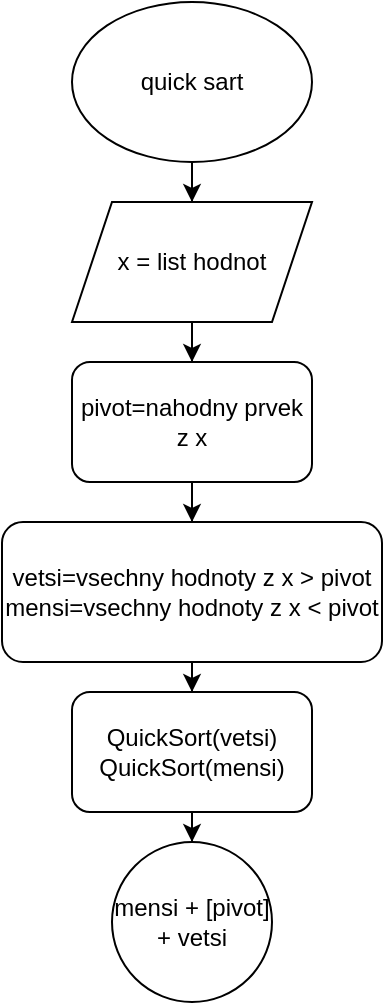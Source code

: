<mxfile version="24.8.0">
  <diagram name="Page-1" id="asgzvyEV-3q-9yrG_ix3">
    <mxGraphModel dx="860" dy="354" grid="1" gridSize="10" guides="1" tooltips="1" connect="1" arrows="1" fold="1" page="1" pageScale="1" pageWidth="827" pageHeight="1169" math="0" shadow="0">
      <root>
        <mxCell id="0" />
        <mxCell id="1" parent="0" />
        <mxCell id="ZBo6eiu9fOL0EE9gH0sn-4" style="edgeStyle=orthogonalEdgeStyle;rounded=0;orthogonalLoop=1;jettySize=auto;html=1;" edge="1" parent="1" source="ZBo6eiu9fOL0EE9gH0sn-2" target="ZBo6eiu9fOL0EE9gH0sn-3">
          <mxGeometry relative="1" as="geometry" />
        </mxCell>
        <mxCell id="ZBo6eiu9fOL0EE9gH0sn-2" value="&lt;div&gt;quick sart&lt;br&gt;&lt;/div&gt;" style="ellipse;whiteSpace=wrap;html=1;" vertex="1" parent="1">
          <mxGeometry x="320" y="140" width="120" height="80" as="geometry" />
        </mxCell>
        <mxCell id="ZBo6eiu9fOL0EE9gH0sn-12" value="" style="edgeStyle=orthogonalEdgeStyle;rounded=0;orthogonalLoop=1;jettySize=auto;html=1;" edge="1" parent="1" source="ZBo6eiu9fOL0EE9gH0sn-3" target="ZBo6eiu9fOL0EE9gH0sn-5">
          <mxGeometry relative="1" as="geometry" />
        </mxCell>
        <mxCell id="ZBo6eiu9fOL0EE9gH0sn-3" value="x = list hodnot" style="shape=parallelogram;perimeter=parallelogramPerimeter;whiteSpace=wrap;html=1;fixedSize=1;" vertex="1" parent="1">
          <mxGeometry x="320" y="240" width="120" height="60" as="geometry" />
        </mxCell>
        <mxCell id="ZBo6eiu9fOL0EE9gH0sn-11" value="" style="edgeStyle=orthogonalEdgeStyle;rounded=0;orthogonalLoop=1;jettySize=auto;html=1;" edge="1" parent="1" source="ZBo6eiu9fOL0EE9gH0sn-5" target="ZBo6eiu9fOL0EE9gH0sn-6">
          <mxGeometry relative="1" as="geometry" />
        </mxCell>
        <mxCell id="ZBo6eiu9fOL0EE9gH0sn-5" value="pivot=nahodny prvek z x" style="rounded=1;whiteSpace=wrap;html=1;" vertex="1" parent="1">
          <mxGeometry x="320" y="320" width="120" height="60" as="geometry" />
        </mxCell>
        <mxCell id="ZBo6eiu9fOL0EE9gH0sn-8" value="" style="edgeStyle=orthogonalEdgeStyle;rounded=0;orthogonalLoop=1;jettySize=auto;html=1;" edge="1" parent="1" source="ZBo6eiu9fOL0EE9gH0sn-6" target="ZBo6eiu9fOL0EE9gH0sn-7">
          <mxGeometry relative="1" as="geometry" />
        </mxCell>
        <mxCell id="ZBo6eiu9fOL0EE9gH0sn-6" value="&lt;div&gt;vetsi=vsechny hodnoty z x &amp;gt; pivot&lt;/div&gt;&lt;div&gt;mensi=vsechny hodnoty z x &amp;lt; pivot&lt;br&gt;&lt;/div&gt;" style="rounded=1;whiteSpace=wrap;html=1;" vertex="1" parent="1">
          <mxGeometry x="285" y="400" width="190" height="70" as="geometry" />
        </mxCell>
        <mxCell id="ZBo6eiu9fOL0EE9gH0sn-10" value="" style="edgeStyle=orthogonalEdgeStyle;rounded=0;orthogonalLoop=1;jettySize=auto;html=1;" edge="1" parent="1" source="ZBo6eiu9fOL0EE9gH0sn-7" target="ZBo6eiu9fOL0EE9gH0sn-9">
          <mxGeometry relative="1" as="geometry" />
        </mxCell>
        <mxCell id="ZBo6eiu9fOL0EE9gH0sn-7" value="QuickSort(vetsi)&lt;br&gt;QuickSort(mensi)" style="whiteSpace=wrap;html=1;rounded=1;" vertex="1" parent="1">
          <mxGeometry x="320" y="485" width="120" height="60" as="geometry" />
        </mxCell>
        <mxCell id="ZBo6eiu9fOL0EE9gH0sn-9" value="mensi + [pivot] + vetsi" style="ellipse;whiteSpace=wrap;html=1;rounded=1;" vertex="1" parent="1">
          <mxGeometry x="340" y="560" width="80" height="80" as="geometry" />
        </mxCell>
      </root>
    </mxGraphModel>
  </diagram>
</mxfile>
